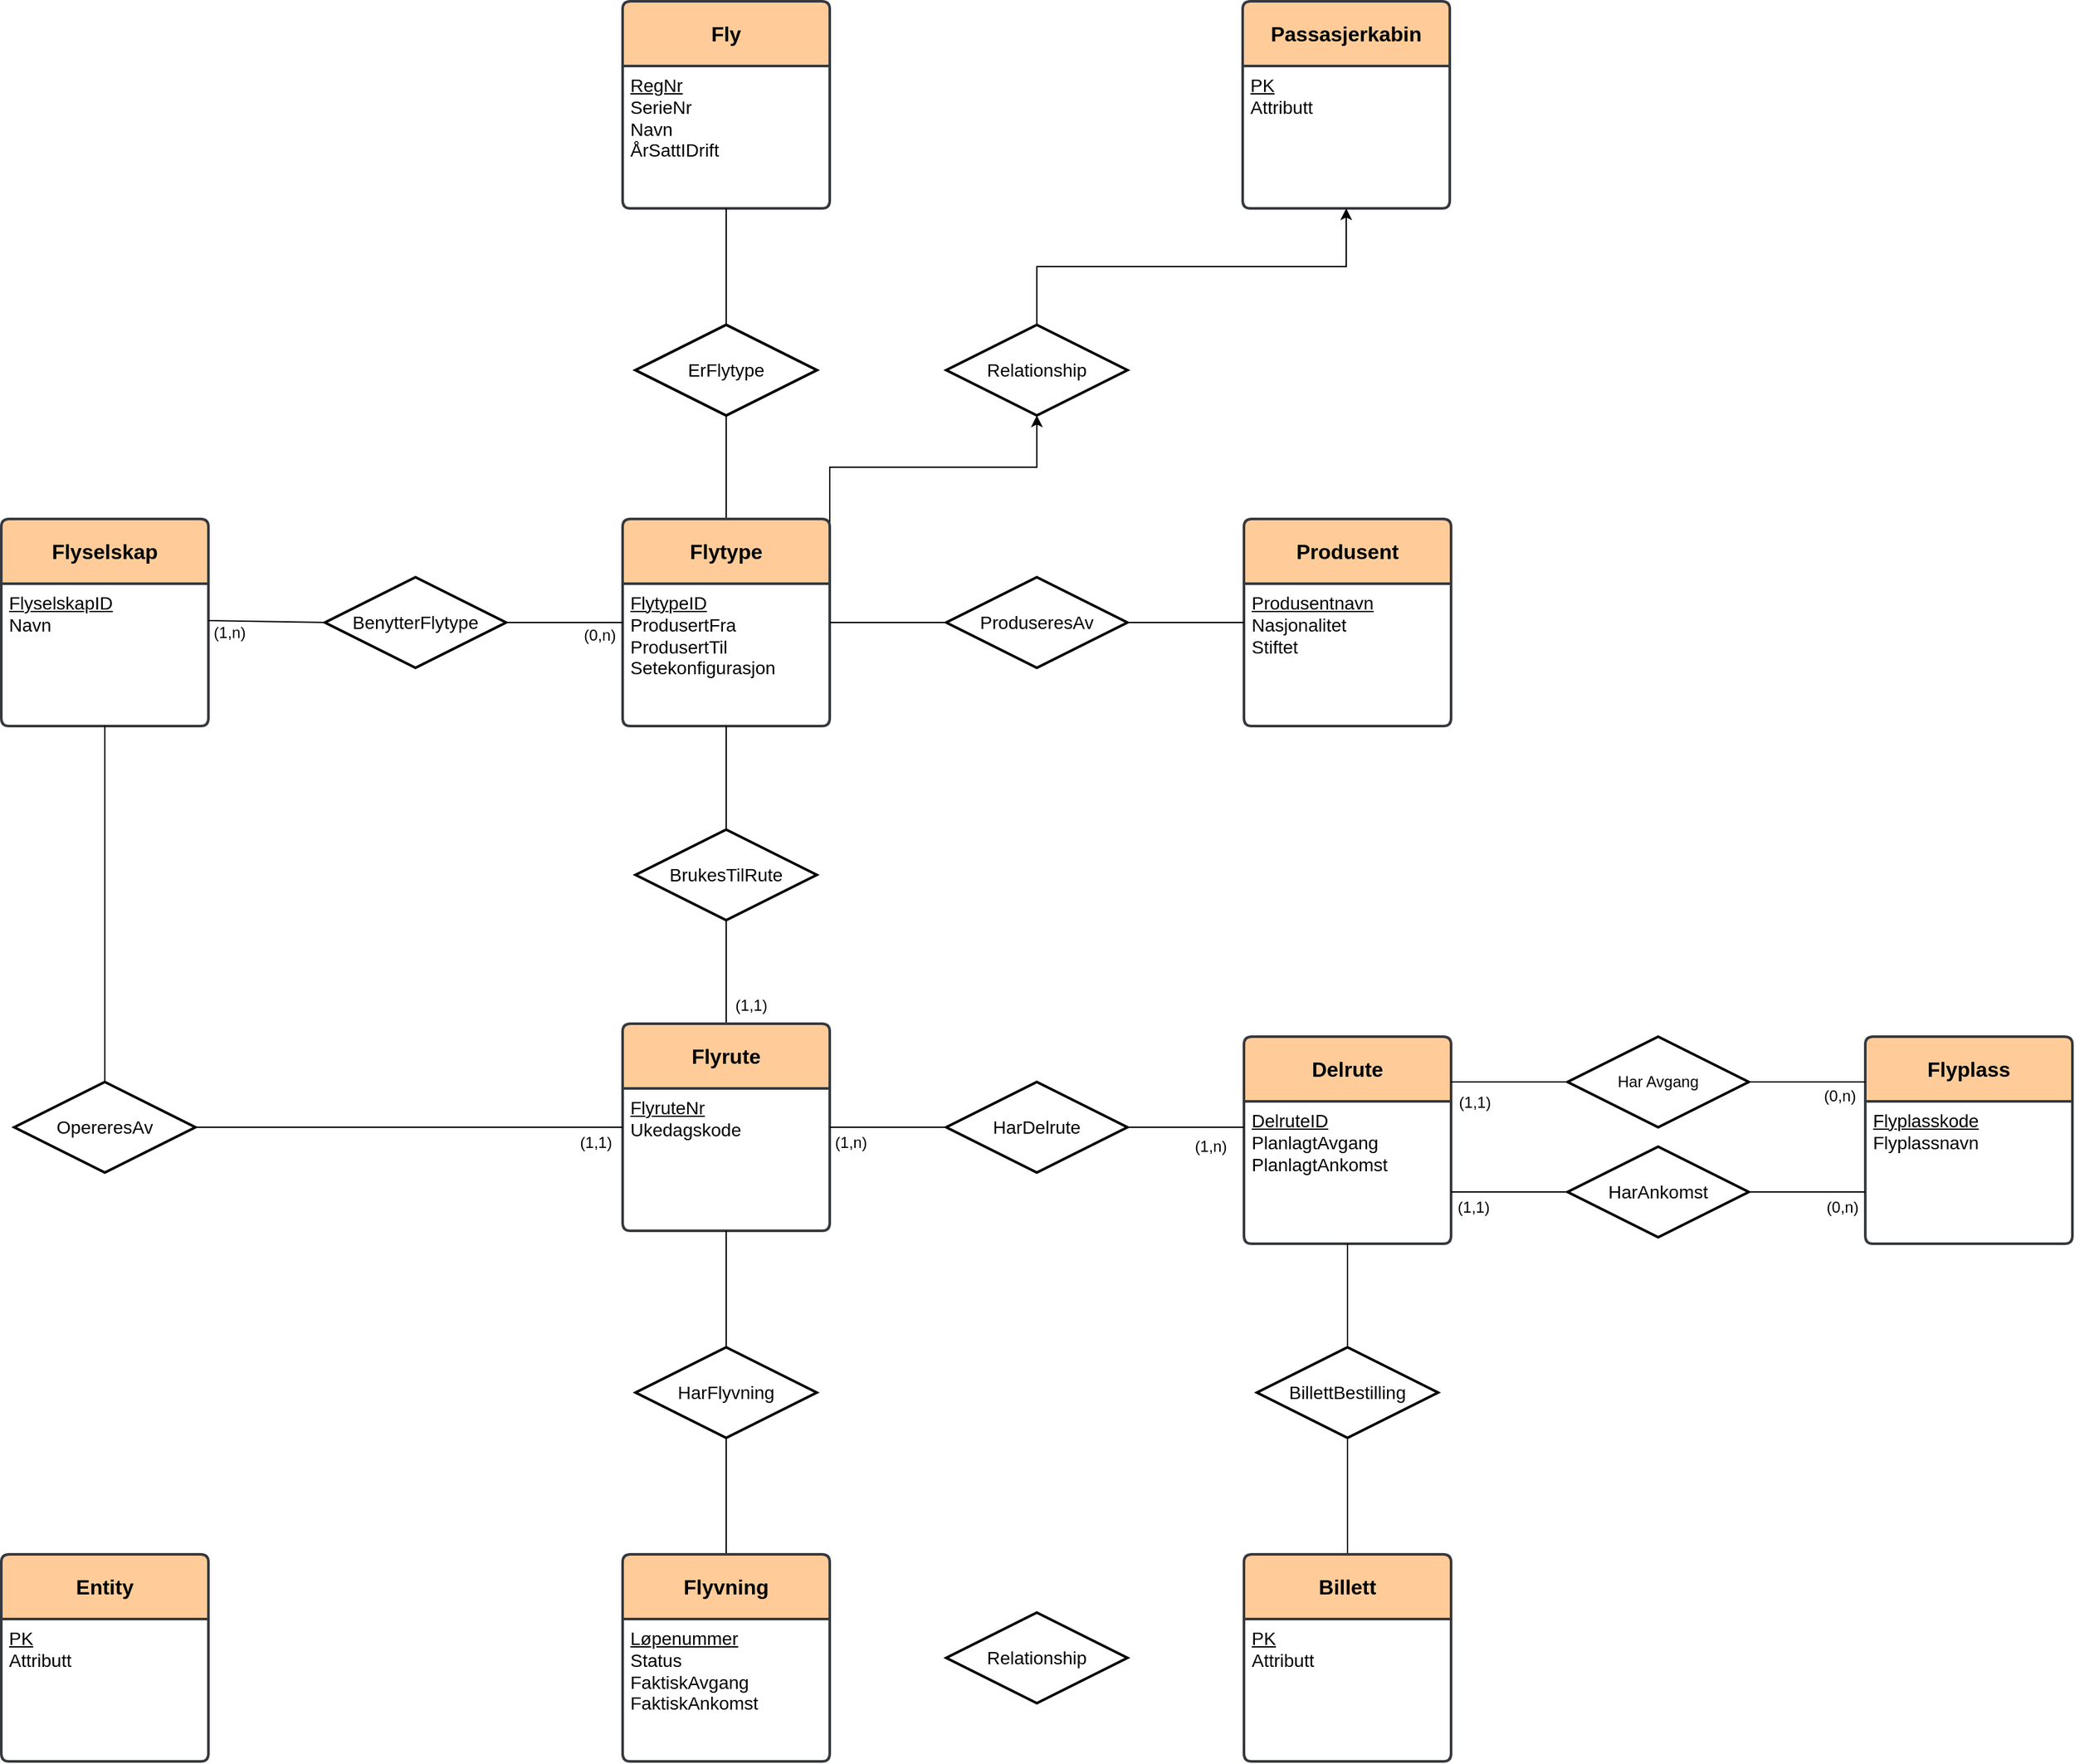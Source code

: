 <mxfile>
    <diagram id="1Zk1XJ8AuGHgXQJe4rgg" name="Page-1">
        <mxGraphModel dx="1093" dy="1114" grid="1" gridSize="10" guides="1" tooltips="1" connect="1" arrows="1" fold="1" page="0" pageScale="1" pageWidth="827" pageHeight="1169" math="0" shadow="0">
            <root>
                <mxCell id="0"/>
                <mxCell id="1" parent="0"/>
                <mxCell id="2" value="&lt;font style=&quot;font-size: 16px;&quot;&gt;&lt;b style=&quot;&quot;&gt;Flyselskap&lt;/b&gt;&lt;/font&gt;" style="swimlane;childLayout=stackLayout;horizontal=1;startSize=50;horizontalStack=0;rounded=1;fontSize=14;fontStyle=0;strokeWidth=2;resizeParent=0;resizeLast=1;shadow=0;dashed=0;align=center;arcSize=4;whiteSpace=wrap;html=1;fillColor=#ffcc99;strokeColor=#36393d;" parent="1" vertex="1">
                    <mxGeometry x="320" y="320" width="160" height="160" as="geometry"/>
                </mxCell>
                <mxCell id="3" value="&lt;div style=&quot;&quot;&gt;&lt;span style=&quot;font-size: 14px;&quot;&gt;&lt;u&gt;FlyselskapID&lt;/u&gt;&lt;/span&gt;&lt;/div&gt;&lt;div style=&quot;&quot;&gt;&lt;span style=&quot;font-size: 14px;&quot;&gt;Navn&lt;/span&gt;&lt;/div&gt;" style="align=left;strokeColor=none;fillColor=none;spacingLeft=4;fontSize=12;verticalAlign=top;resizable=0;rotatable=0;part=1;html=1;" parent="2" vertex="1">
                    <mxGeometry y="50" width="160" height="110" as="geometry"/>
                </mxCell>
                <mxCell id="14" style="edgeStyle=none;html=1;entryX=0.5;entryY=1;entryDx=0;entryDy=0;endArrow=none;endFill=0;" parent="1" source="4" target="13" edge="1">
                    <mxGeometry relative="1" as="geometry"/>
                </mxCell>
                <mxCell id="89" style="edgeStyle=orthogonalEdgeStyle;html=1;exitX=1;exitY=0.25;exitDx=0;exitDy=0;entryX=0.5;entryY=1;entryDx=0;entryDy=0;rounded=0;curved=0;" edge="1" parent="1" source="4" target="88">
                    <mxGeometry relative="1" as="geometry">
                        <Array as="points">
                            <mxPoint x="960" y="280"/>
                            <mxPoint x="1120" y="280"/>
                        </Array>
                    </mxGeometry>
                </mxCell>
                <mxCell id="4" value="&lt;font style=&quot;font-size: 16px;&quot;&gt;&lt;b style=&quot;&quot;&gt;Flytype&lt;/b&gt;&lt;/font&gt;" style="swimlane;childLayout=stackLayout;horizontal=1;startSize=50;horizontalStack=0;rounded=1;fontSize=14;fontStyle=0;strokeWidth=2;resizeParent=0;resizeLast=1;shadow=0;dashed=0;align=center;arcSize=4;whiteSpace=wrap;html=1;fillColor=#ffcc99;strokeColor=#36393d;" parent="1" vertex="1">
                    <mxGeometry x="800" y="320" width="160" height="160" as="geometry"/>
                </mxCell>
                <mxCell id="5" value="&lt;div style=&quot;&quot;&gt;&lt;span style=&quot;background-color: transparent;&quot;&gt;&lt;u style=&quot;&quot;&gt;&lt;font style=&quot;font-size: 14px;&quot;&gt;FlytypeID&lt;/font&gt;&lt;/u&gt;&lt;/span&gt;&lt;/div&gt;&lt;div style=&quot;&quot;&gt;&lt;font style=&quot;font-size: 14px;&quot;&gt;ProdusertFra&lt;/font&gt;&lt;/div&gt;&lt;div style=&quot;&quot;&gt;&lt;font style=&quot;font-size: 14px;&quot;&gt;ProdusertTil&lt;/font&gt;&lt;/div&gt;&lt;div style=&quot;&quot;&gt;&lt;font style=&quot;font-size: 14px;&quot;&gt;Setekonfigurasjon&lt;/font&gt;&lt;/div&gt;" style="align=left;strokeColor=none;fillColor=none;spacingLeft=4;fontSize=12;verticalAlign=top;resizable=0;rotatable=0;part=1;html=1;" parent="4" vertex="1">
                    <mxGeometry y="50" width="160" height="110" as="geometry"/>
                </mxCell>
                <mxCell id="9" style="edgeStyle=none;html=1;entryX=0;entryY=0.5;entryDx=0;entryDy=0;endArrow=none;endFill=0;" parent="1" source="6" target="4" edge="1">
                    <mxGeometry relative="1" as="geometry"/>
                </mxCell>
                <mxCell id="56" style="edgeStyle=none;html=1;entryX=1;entryY=0.25;entryDx=0;entryDy=0;endArrow=none;endFill=0;" parent="1" edge="1">
                    <mxGeometry relative="1" as="geometry">
                        <mxPoint x="572.121" y="399.939" as="sourcePoint"/>
                        <mxPoint x="480" y="398.5" as="targetPoint"/>
                    </mxGeometry>
                </mxCell>
                <mxCell id="6" value="&lt;font style=&quot;font-size: 14px;&quot;&gt;BenytterFlytype&lt;/font&gt;" style="shape=rhombus;perimeter=rhombusPerimeter;whiteSpace=wrap;html=1;align=center;strokeWidth=2;" parent="1" vertex="1">
                    <mxGeometry x="570" y="365" width="140" height="70" as="geometry"/>
                </mxCell>
                <mxCell id="10" value="&lt;font style=&quot;font-size: 16px;&quot;&gt;&lt;b style=&quot;&quot;&gt;Fly&lt;/b&gt;&lt;/font&gt;" style="swimlane;childLayout=stackLayout;horizontal=1;startSize=50;horizontalStack=0;rounded=1;fontSize=14;fontStyle=0;strokeWidth=2;resizeParent=0;resizeLast=1;shadow=0;dashed=0;align=center;arcSize=4;whiteSpace=wrap;html=1;fillColor=#ffcc99;strokeColor=#36393d;" parent="1" vertex="1">
                    <mxGeometry x="800" y="-80" width="160" height="160" as="geometry"/>
                </mxCell>
                <mxCell id="11" value="&lt;div style=&quot;&quot;&gt;&lt;span style=&quot;font-size: 14px;&quot;&gt;&lt;u&gt;RegNr&lt;/u&gt;&lt;/span&gt;&lt;/div&gt;&lt;div style=&quot;&quot;&gt;&lt;span style=&quot;font-size: 14px;&quot;&gt;SerieNr&lt;/span&gt;&lt;/div&gt;&lt;div style=&quot;&quot;&gt;&lt;span style=&quot;font-size: 14px;&quot;&gt;Navn&lt;/span&gt;&lt;/div&gt;&lt;div style=&quot;&quot;&gt;&lt;span style=&quot;font-size: 14px;&quot;&gt;ÅrSattIDrift&lt;/span&gt;&lt;/div&gt;" style="align=left;strokeColor=none;fillColor=none;spacingLeft=4;fontSize=12;verticalAlign=top;resizable=0;rotatable=0;part=1;html=1;" parent="10" vertex="1">
                    <mxGeometry y="50" width="160" height="110" as="geometry"/>
                </mxCell>
                <mxCell id="12" value="&lt;font style=&quot;font-size: 14px;&quot;&gt;Relationship&lt;/font&gt;" style="shape=rhombus;perimeter=rhombusPerimeter;whiteSpace=wrap;html=1;align=center;strokeWidth=2;" parent="1" vertex="1">
                    <mxGeometry x="810" y="170" width="140" height="70" as="geometry"/>
                </mxCell>
                <mxCell id="15" style="edgeStyle=none;html=1;entryX=0.5;entryY=1;entryDx=0;entryDy=0;endArrow=none;endFill=0;" parent="1" source="13" target="11" edge="1">
                    <mxGeometry relative="1" as="geometry"/>
                </mxCell>
                <mxCell id="13" value="&lt;span style=&quot;font-size: 14px;&quot;&gt;ErFlytype&lt;/span&gt;" style="shape=rhombus;perimeter=rhombusPerimeter;whiteSpace=wrap;html=1;align=center;strokeWidth=2;" parent="1" vertex="1">
                    <mxGeometry x="810" y="170" width="140" height="70" as="geometry"/>
                </mxCell>
                <mxCell id="16" value="&lt;font style=&quot;font-size: 16px;&quot;&gt;&lt;b style=&quot;&quot;&gt;Produsent&lt;/b&gt;&lt;/font&gt;" style="swimlane;childLayout=stackLayout;horizontal=1;startSize=50;horizontalStack=0;rounded=1;fontSize=14;fontStyle=0;strokeWidth=2;resizeParent=0;resizeLast=1;shadow=0;dashed=0;align=center;arcSize=4;whiteSpace=wrap;html=1;fillColor=#ffcc99;strokeColor=#36393d;" parent="1" vertex="1">
                    <mxGeometry x="1280" y="320" width="160" height="160" as="geometry"/>
                </mxCell>
                <mxCell id="17" value="&lt;div style=&quot;&quot;&gt;&lt;span style=&quot;font-size: 14px;&quot;&gt;&lt;u&gt;Produsentnavn&lt;/u&gt;&lt;/span&gt;&lt;/div&gt;&lt;div style=&quot;&quot;&gt;&lt;span style=&quot;font-size: 14px;&quot;&gt;Nasjonalitet&lt;/span&gt;&lt;/div&gt;&lt;div style=&quot;&quot;&gt;&lt;span style=&quot;font-size: 14px;&quot;&gt;Stiftet&lt;/span&gt;&lt;/div&gt;" style="align=left;strokeColor=none;fillColor=none;spacingLeft=4;fontSize=12;verticalAlign=top;resizable=0;rotatable=0;part=1;html=1;" parent="16" vertex="1">
                    <mxGeometry y="50" width="160" height="110" as="geometry"/>
                </mxCell>
                <mxCell id="19" value="&lt;font style=&quot;font-size: 14px;&quot;&gt;ProduseresAv&lt;/font&gt;" style="shape=rhombus;perimeter=rhombusPerimeter;whiteSpace=wrap;html=1;align=center;strokeWidth=2;" parent="1" vertex="1">
                    <mxGeometry x="1050" y="365" width="140" height="70" as="geometry"/>
                </mxCell>
                <mxCell id="21" style="edgeStyle=none;html=1;entryX=1;entryY=0.273;entryDx=0;entryDy=0;entryPerimeter=0;endArrow=none;endFill=0;" parent="1" source="19" target="5" edge="1">
                    <mxGeometry relative="1" as="geometry"/>
                </mxCell>
                <mxCell id="22" style="edgeStyle=none;html=1;entryX=0;entryY=0.273;entryDx=0;entryDy=0;entryPerimeter=0;endArrow=none;endFill=0;" parent="1" source="19" target="17" edge="1">
                    <mxGeometry relative="1" as="geometry"/>
                </mxCell>
                <mxCell id="29" style="edgeStyle=none;html=1;entryX=0.5;entryY=1;entryDx=0;entryDy=0;endArrow=none;endFill=0;" parent="1" source="23" target="5" edge="1">
                    <mxGeometry relative="1" as="geometry"/>
                </mxCell>
                <mxCell id="30" style="edgeStyle=none;html=1;entryX=0.5;entryY=0;entryDx=0;entryDy=0;endArrow=none;endFill=0;" parent="1" source="23" target="24" edge="1">
                    <mxGeometry relative="1" as="geometry"/>
                </mxCell>
                <mxCell id="23" value="&lt;font style=&quot;font-size: 14px;&quot;&gt;BrukesTilRute&lt;/font&gt;" style="shape=rhombus;perimeter=rhombusPerimeter;whiteSpace=wrap;html=1;align=center;strokeWidth=2;" parent="1" vertex="1">
                    <mxGeometry x="810" y="560" width="140" height="70" as="geometry"/>
                </mxCell>
                <mxCell id="24" value="&lt;font style=&quot;font-size: 16px;&quot;&gt;&lt;b style=&quot;&quot;&gt;Flyrute&lt;/b&gt;&lt;/font&gt;" style="swimlane;childLayout=stackLayout;horizontal=1;startSize=50;horizontalStack=0;rounded=1;fontSize=14;fontStyle=0;strokeWidth=2;resizeParent=0;resizeLast=1;shadow=0;dashed=0;align=center;arcSize=4;whiteSpace=wrap;html=1;fillColor=#ffcc99;strokeColor=#36393d;" parent="1" vertex="1">
                    <mxGeometry x="800" y="710" width="160" height="160" as="geometry"/>
                </mxCell>
                <mxCell id="25" value="&lt;div style=&quot;&quot;&gt;&lt;span style=&quot;font-size: 14px;&quot;&gt;&lt;u&gt;FlyruteNr&lt;/u&gt;&lt;/span&gt;&lt;/div&gt;&lt;div style=&quot;&quot;&gt;&lt;span style=&quot;font-size: 14px;&quot;&gt;Ukedagskode&lt;/span&gt;&lt;/div&gt;" style="align=left;strokeColor=none;fillColor=none;spacingLeft=4;fontSize=12;verticalAlign=top;resizable=0;rotatable=0;part=1;html=1;" parent="24" vertex="1">
                    <mxGeometry y="50" width="160" height="110" as="geometry"/>
                </mxCell>
                <mxCell id="26" value="&lt;font style=&quot;font-size: 14px;&quot;&gt;HarDelrute&lt;/font&gt;" style="shape=rhombus;perimeter=rhombusPerimeter;whiteSpace=wrap;html=1;align=center;strokeWidth=2;" parent="1" vertex="1">
                    <mxGeometry x="1050" y="755" width="140" height="70" as="geometry"/>
                </mxCell>
                <mxCell id="27" value="&lt;font style=&quot;font-size: 16px;&quot;&gt;&lt;b style=&quot;&quot;&gt;Delrute&lt;/b&gt;&lt;/font&gt;" style="swimlane;childLayout=stackLayout;horizontal=1;startSize=50;horizontalStack=0;rounded=1;fontSize=14;fontStyle=0;strokeWidth=2;resizeParent=0;resizeLast=1;shadow=0;dashed=0;align=center;arcSize=4;whiteSpace=wrap;html=1;fillColor=#ffcc99;strokeColor=#36393d;" parent="1" vertex="1">
                    <mxGeometry x="1280" y="720" width="160" height="160" as="geometry"/>
                </mxCell>
                <mxCell id="28" value="&lt;div style=&quot;&quot;&gt;&lt;span style=&quot;font-size: 14px;&quot;&gt;&lt;u&gt;DelruteID&lt;/u&gt;&lt;/span&gt;&lt;/div&gt;&lt;div style=&quot;&quot;&gt;&lt;span style=&quot;font-size: 14px;&quot;&gt;PlanlagtAvgang&lt;/span&gt;&lt;/div&gt;&lt;div style=&quot;&quot;&gt;&lt;span style=&quot;font-size: 14px;&quot;&gt;PlanlagtAnkomst&lt;/span&gt;&lt;/div&gt;" style="align=left;strokeColor=none;fillColor=none;spacingLeft=4;fontSize=12;verticalAlign=top;resizable=0;rotatable=0;part=1;html=1;" parent="27" vertex="1">
                    <mxGeometry y="50" width="160" height="110" as="geometry"/>
                </mxCell>
                <mxCell id="32" style="edgeStyle=none;html=1;entryX=1;entryY=0.273;entryDx=0;entryDy=0;entryPerimeter=0;endArrow=none;endFill=0;" parent="1" source="26" target="25" edge="1">
                    <mxGeometry relative="1" as="geometry"/>
                </mxCell>
                <mxCell id="33" style="edgeStyle=none;html=1;entryX=0;entryY=0.182;entryDx=0;entryDy=0;entryPerimeter=0;endArrow=none;endFill=0;" parent="1" source="26" target="28" edge="1">
                    <mxGeometry relative="1" as="geometry"/>
                </mxCell>
                <mxCell id="34" value="Har Avgang" style="shape=rhombus;perimeter=rhombusPerimeter;whiteSpace=wrap;html=1;align=center;strokeWidth=2;" parent="1" vertex="1">
                    <mxGeometry x="1530" y="720" width="140" height="70" as="geometry"/>
                </mxCell>
                <mxCell id="38" value="&lt;font style=&quot;font-size: 16px;&quot;&gt;&lt;b style=&quot;&quot;&gt;Flyplass&lt;/b&gt;&lt;/font&gt;" style="swimlane;childLayout=stackLayout;horizontal=1;startSize=50;horizontalStack=0;rounded=1;fontSize=14;fontStyle=0;strokeWidth=2;resizeParent=0;resizeLast=1;shadow=0;dashed=0;align=center;arcSize=4;whiteSpace=wrap;html=1;fillColor=#ffcc99;strokeColor=#36393d;" parent="1" vertex="1">
                    <mxGeometry x="1760" y="720" width="160" height="160" as="geometry"/>
                </mxCell>
                <mxCell id="39" value="&lt;div style=&quot;&quot;&gt;&lt;u style=&quot;background-color: transparent;&quot;&gt;&lt;font style=&quot;font-size: 14px;&quot;&gt;Flyplasskode&lt;/font&gt;&lt;/u&gt;&lt;/div&gt;&lt;div style=&quot;&quot;&gt;&lt;span style=&quot;font-size: 14px;&quot;&gt;Flyplassnavn&lt;/span&gt;&lt;/div&gt;" style="align=left;strokeColor=none;fillColor=none;spacingLeft=4;fontSize=12;verticalAlign=top;resizable=0;rotatable=0;part=1;html=1;" parent="38" vertex="1">
                    <mxGeometry y="50" width="160" height="110" as="geometry"/>
                </mxCell>
                <mxCell id="41" value="&lt;font style=&quot;font-size: 14px;&quot;&gt;HarAnkomst&lt;/font&gt;" style="shape=rhombus;perimeter=rhombusPerimeter;whiteSpace=wrap;html=1;align=center;strokeWidth=2;" parent="1" vertex="1">
                    <mxGeometry x="1530" y="805" width="140" height="70" as="geometry"/>
                </mxCell>
                <mxCell id="42" style="edgeStyle=none;html=1;entryX=1;entryY=0.219;entryDx=0;entryDy=0;entryPerimeter=0;endArrow=none;endFill=0;" parent="1" source="34" target="27" edge="1">
                    <mxGeometry relative="1" as="geometry"/>
                </mxCell>
                <mxCell id="43" style="edgeStyle=none;html=1;entryX=1;entryY=0.636;entryDx=0;entryDy=0;entryPerimeter=0;endArrow=none;endFill=0;" parent="1" source="41" target="28" edge="1">
                    <mxGeometry relative="1" as="geometry"/>
                </mxCell>
                <mxCell id="44" style="edgeStyle=none;html=1;entryX=0;entryY=0.219;entryDx=0;entryDy=0;entryPerimeter=0;endArrow=none;endFill=0;" parent="1" source="34" target="38" edge="1">
                    <mxGeometry relative="1" as="geometry"/>
                </mxCell>
                <mxCell id="45" style="edgeStyle=none;html=1;entryX=0;entryY=0.636;entryDx=0;entryDy=0;entryPerimeter=0;endArrow=none;endFill=0;" parent="1" source="41" target="39" edge="1">
                    <mxGeometry relative="1" as="geometry"/>
                </mxCell>
                <mxCell id="51" style="edgeStyle=none;html=1;entryX=0.5;entryY=1;entryDx=0;entryDy=0;endArrow=none;endFill=0;" parent="1" source="50" target="3" edge="1">
                    <mxGeometry relative="1" as="geometry"/>
                </mxCell>
                <mxCell id="53" style="edgeStyle=none;html=1;entryX=0;entryY=0.5;entryDx=0;entryDy=0;endArrow=none;endFill=0;" parent="1" source="50" target="24" edge="1">
                    <mxGeometry relative="1" as="geometry"/>
                </mxCell>
                <mxCell id="50" value="&lt;font style=&quot;font-size: 14px;&quot;&gt;OpereresAv&lt;/font&gt;" style="shape=rhombus;perimeter=rhombusPerimeter;whiteSpace=wrap;html=1;align=center;strokeWidth=2;" parent="1" vertex="1">
                    <mxGeometry x="330" y="755" width="140" height="70" as="geometry"/>
                </mxCell>
                <mxCell id="57" value="(1,n)" style="text;html=1;align=center;verticalAlign=middle;resizable=0;points=[];autosize=1;strokeColor=none;fillColor=none;" parent="1" vertex="1">
                    <mxGeometry x="471" y="393" width="50" height="30" as="geometry"/>
                </mxCell>
                <mxCell id="58" value="(0,n)" style="text;html=1;align=center;verticalAlign=middle;resizable=0;points=[];autosize=1;strokeColor=none;fillColor=none;" parent="1" vertex="1">
                    <mxGeometry x="757" y="395" width="50" height="30" as="geometry"/>
                </mxCell>
                <mxCell id="59" value="(1,1)" style="text;html=1;align=center;verticalAlign=middle;resizable=0;points=[];autosize=1;strokeColor=none;fillColor=none;" parent="1" vertex="1">
                    <mxGeometry x="874" y="681" width="50" height="30" as="geometry"/>
                </mxCell>
                <mxCell id="60" value="(1,1)" style="text;html=1;align=center;verticalAlign=middle;resizable=0;points=[];autosize=1;strokeColor=none;fillColor=none;" parent="1" vertex="1">
                    <mxGeometry x="754" y="787" width="50" height="30" as="geometry"/>
                </mxCell>
                <mxCell id="61" value="(1,n)" style="text;html=1;align=center;verticalAlign=middle;resizable=0;points=[];autosize=1;strokeColor=none;fillColor=none;" parent="1" vertex="1">
                    <mxGeometry x="951" y="787" width="50" height="30" as="geometry"/>
                </mxCell>
                <mxCell id="62" value="(1,n)" style="text;html=1;align=center;verticalAlign=middle;resizable=0;points=[];autosize=1;strokeColor=none;fillColor=none;" parent="1" vertex="1">
                    <mxGeometry x="1229" y="790" width="50" height="30" as="geometry"/>
                </mxCell>
                <mxCell id="63" value="(1,1)" style="text;html=1;align=center;verticalAlign=middle;resizable=0;points=[];autosize=1;strokeColor=none;fillColor=none;" parent="1" vertex="1">
                    <mxGeometry x="1433" y="756" width="50" height="30" as="geometry"/>
                </mxCell>
                <mxCell id="64" value="(1,1)" style="text;html=1;align=center;verticalAlign=middle;resizable=0;points=[];autosize=1;strokeColor=none;fillColor=none;" parent="1" vertex="1">
                    <mxGeometry x="1432" y="837" width="50" height="30" as="geometry"/>
                </mxCell>
                <mxCell id="65" value="(0,n)" style="text;html=1;align=center;verticalAlign=middle;resizable=0;points=[];autosize=1;strokeColor=none;fillColor=none;" parent="1" vertex="1">
                    <mxGeometry x="1715" y="751" width="50" height="30" as="geometry"/>
                </mxCell>
                <mxCell id="66" value="(0,n)" style="text;html=1;align=center;verticalAlign=middle;resizable=0;points=[];autosize=1;strokeColor=none;fillColor=none;" parent="1" vertex="1">
                    <mxGeometry x="1717" y="837" width="50" height="30" as="geometry"/>
                </mxCell>
                <mxCell id="70" style="edgeStyle=none;html=1;entryX=0.5;entryY=1;entryDx=0;entryDy=0;endArrow=none;endFill=0;" parent="1" source="67" target="28" edge="1">
                    <mxGeometry relative="1" as="geometry"/>
                </mxCell>
                <mxCell id="71" style="edgeStyle=none;html=1;entryX=0.5;entryY=0;entryDx=0;entryDy=0;endArrow=none;endFill=0;" parent="1" source="67" target="68" edge="1">
                    <mxGeometry relative="1" as="geometry"/>
                </mxCell>
                <mxCell id="67" value="&lt;font style=&quot;font-size: 14px;&quot;&gt;BillettBestilling&lt;/font&gt;" style="shape=rhombus;perimeter=rhombusPerimeter;whiteSpace=wrap;html=1;align=center;strokeWidth=2;" parent="1" vertex="1">
                    <mxGeometry x="1290" y="960" width="140" height="70" as="geometry"/>
                </mxCell>
                <mxCell id="68" value="&lt;font style=&quot;font-size: 16px;&quot;&gt;&lt;b style=&quot;&quot;&gt;Billett&lt;/b&gt;&lt;/font&gt;" style="swimlane;childLayout=stackLayout;horizontal=1;startSize=50;horizontalStack=0;rounded=1;fontSize=14;fontStyle=0;strokeWidth=2;resizeParent=0;resizeLast=1;shadow=0;dashed=0;align=center;arcSize=4;whiteSpace=wrap;html=1;fillColor=#ffcc99;strokeColor=#36393d;" parent="1" vertex="1">
                    <mxGeometry x="1280" y="1120" width="160" height="160" as="geometry"/>
                </mxCell>
                <mxCell id="69" value="&lt;div style=&quot;&quot;&gt;&lt;u style=&quot;background-color: transparent;&quot;&gt;&lt;font style=&quot;font-size: 14px;&quot;&gt;PK&lt;/font&gt;&lt;/u&gt;&lt;/div&gt;&lt;div style=&quot;&quot;&gt;&lt;font style=&quot;font-size: 14px;&quot;&gt;Attributt&lt;/font&gt;&lt;/div&gt;" style="align=left;strokeColor=none;fillColor=none;spacingLeft=4;fontSize=12;verticalAlign=top;resizable=0;rotatable=0;part=1;html=1;" parent="68" vertex="1">
                    <mxGeometry y="50" width="160" height="110" as="geometry"/>
                </mxCell>
                <mxCell id="76" style="edgeStyle=none;html=1;entryX=0.5;entryY=1;entryDx=0;entryDy=0;endArrow=none;endFill=0;" parent="1" source="72" target="25" edge="1">
                    <mxGeometry relative="1" as="geometry"/>
                </mxCell>
                <mxCell id="77" style="edgeStyle=none;html=1;entryX=0.5;entryY=0;entryDx=0;entryDy=0;endArrow=none;endFill=0;" parent="1" source="72" target="73" edge="1">
                    <mxGeometry relative="1" as="geometry"/>
                </mxCell>
                <mxCell id="72" value="&lt;font style=&quot;font-size: 14px;&quot;&gt;HarFlyvning&lt;/font&gt;" style="shape=rhombus;perimeter=rhombusPerimeter;whiteSpace=wrap;html=1;align=center;strokeWidth=2;" parent="1" vertex="1">
                    <mxGeometry x="810" y="960" width="140" height="70" as="geometry"/>
                </mxCell>
                <mxCell id="73" value="&lt;font style=&quot;font-size: 16px;&quot;&gt;&lt;b style=&quot;&quot;&gt;Flyvning&lt;/b&gt;&lt;/font&gt;" style="swimlane;childLayout=stackLayout;horizontal=1;startSize=50;horizontalStack=0;rounded=1;fontSize=14;fontStyle=0;strokeWidth=2;resizeParent=0;resizeLast=1;shadow=0;dashed=0;align=center;arcSize=4;whiteSpace=wrap;html=1;fillColor=#ffcc99;strokeColor=#36393d;" parent="1" vertex="1">
                    <mxGeometry x="800" y="1120" width="160" height="160" as="geometry"/>
                </mxCell>
                <mxCell id="74" value="&lt;div style=&quot;&quot;&gt;&lt;span style=&quot;font-size: 14px;&quot;&gt;&lt;u&gt;Løpenummer&lt;/u&gt;&lt;/span&gt;&lt;/div&gt;&lt;div style=&quot;&quot;&gt;&lt;span style=&quot;font-size: 14px;&quot;&gt;Status&lt;/span&gt;&lt;/div&gt;&lt;div style=&quot;&quot;&gt;&lt;span style=&quot;font-size: 14px;&quot;&gt;FaktiskAvgang&lt;/span&gt;&lt;/div&gt;&lt;div style=&quot;&quot;&gt;&lt;span style=&quot;font-size: 14px;&quot;&gt;FaktiskAnkomst&lt;/span&gt;&lt;/div&gt;" style="align=left;strokeColor=none;fillColor=none;spacingLeft=4;fontSize=12;verticalAlign=top;resizable=0;rotatable=0;part=1;html=1;" parent="73" vertex="1">
                    <mxGeometry y="50" width="160" height="110" as="geometry"/>
                </mxCell>
                <mxCell id="82" value="&lt;font style=&quot;font-size: 16px;&quot;&gt;&lt;b style=&quot;&quot;&gt;Entity&lt;/b&gt;&lt;/font&gt;" style="swimlane;childLayout=stackLayout;horizontal=1;startSize=50;horizontalStack=0;rounded=1;fontSize=14;fontStyle=0;strokeWidth=2;resizeParent=0;resizeLast=1;shadow=0;dashed=0;align=center;arcSize=4;whiteSpace=wrap;html=1;fillColor=#ffcc99;strokeColor=#36393d;" parent="1" vertex="1">
                    <mxGeometry x="320" y="1120" width="160" height="160" as="geometry"/>
                </mxCell>
                <mxCell id="83" value="&lt;div style=&quot;&quot;&gt;&lt;u style=&quot;background-color: transparent;&quot;&gt;&lt;font style=&quot;font-size: 14px;&quot;&gt;PK&lt;/font&gt;&lt;/u&gt;&lt;/div&gt;&lt;div style=&quot;&quot;&gt;&lt;font style=&quot;font-size: 14px;&quot;&gt;Attributt&lt;/font&gt;&lt;/div&gt;" style="align=left;strokeColor=none;fillColor=none;spacingLeft=4;fontSize=12;verticalAlign=top;resizable=0;rotatable=0;part=1;html=1;" parent="82" vertex="1">
                    <mxGeometry y="50" width="160" height="110" as="geometry"/>
                </mxCell>
                <mxCell id="85" value="&lt;font style=&quot;font-size: 16px;&quot;&gt;&lt;b style=&quot;&quot;&gt;Passasjerkabin&lt;/b&gt;&lt;/font&gt;" style="swimlane;childLayout=stackLayout;horizontal=1;startSize=50;horizontalStack=0;rounded=1;fontSize=14;fontStyle=0;strokeWidth=2;resizeParent=0;resizeLast=1;shadow=0;dashed=0;align=center;arcSize=4;whiteSpace=wrap;html=1;fillColor=#ffcc99;strokeColor=#36393d;" vertex="1" parent="1">
                    <mxGeometry x="1279" y="-80" width="160" height="160" as="geometry"/>
                </mxCell>
                <mxCell id="86" value="&lt;div style=&quot;&quot;&gt;&lt;u style=&quot;background-color: transparent;&quot;&gt;&lt;font style=&quot;font-size: 14px;&quot;&gt;PK&lt;/font&gt;&lt;/u&gt;&lt;/div&gt;&lt;div style=&quot;&quot;&gt;&lt;font style=&quot;font-size: 14px;&quot;&gt;Attributt&lt;/font&gt;&lt;/div&gt;" style="align=left;strokeColor=none;fillColor=none;spacingLeft=4;fontSize=12;verticalAlign=top;resizable=0;rotatable=0;part=1;html=1;" vertex="1" parent="85">
                    <mxGeometry y="50" width="160" height="110" as="geometry"/>
                </mxCell>
                <mxCell id="90" style="edgeStyle=orthogonalEdgeStyle;html=1;exitX=0.5;exitY=0;exitDx=0;exitDy=0;entryX=0.5;entryY=1;entryDx=0;entryDy=0;rounded=0;curved=0;" edge="1" parent="1" source="88" target="86">
                    <mxGeometry relative="1" as="geometry"/>
                </mxCell>
                <mxCell id="88" value="&lt;font style=&quot;font-size: 14px;&quot;&gt;Relationship&lt;/font&gt;" style="shape=rhombus;perimeter=rhombusPerimeter;whiteSpace=wrap;html=1;align=center;strokeWidth=2;" vertex="1" parent="1">
                    <mxGeometry x="1050" y="170" width="140" height="70" as="geometry"/>
                </mxCell>
                <mxCell id="91" value="&lt;font style=&quot;font-size: 14px;&quot;&gt;Relationship&lt;/font&gt;" style="shape=rhombus;perimeter=rhombusPerimeter;whiteSpace=wrap;html=1;align=center;strokeWidth=2;" vertex="1" parent="1">
                    <mxGeometry x="1050" y="1165" width="140" height="70" as="geometry"/>
                </mxCell>
            </root>
        </mxGraphModel>
    </diagram>
</mxfile>